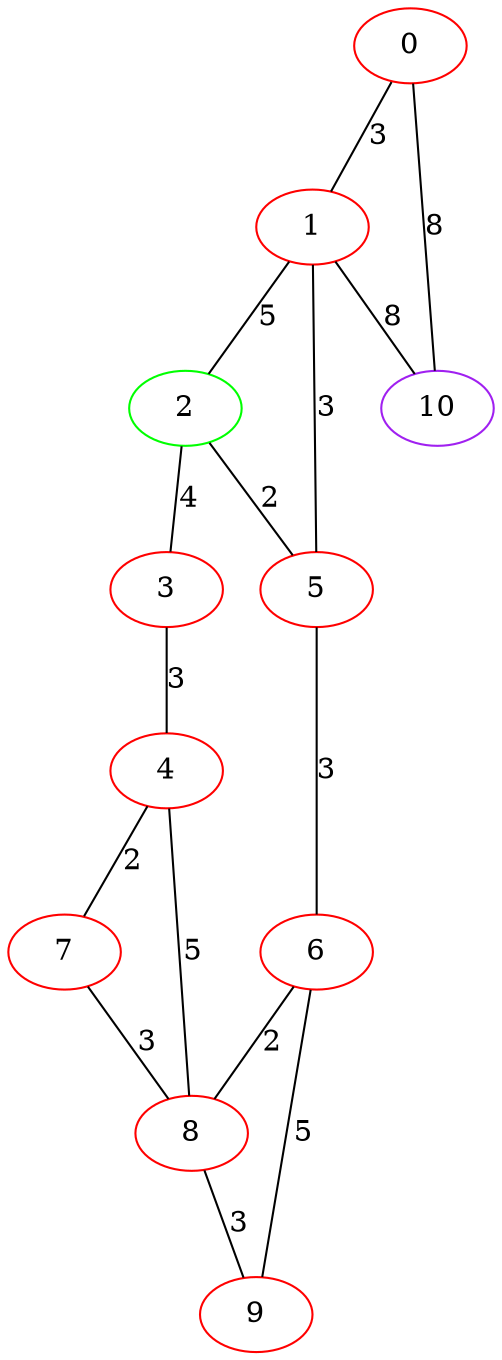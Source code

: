 graph "" {
0 [color=red, weight=1];
1 [color=red, weight=1];
2 [color=green, weight=2];
3 [color=red, weight=1];
4 [color=red, weight=1];
5 [color=red, weight=1];
6 [color=red, weight=1];
7 [color=red, weight=1];
8 [color=red, weight=1];
9 [color=red, weight=1];
10 [color=purple, weight=4];
0 -- 1  [key=0, label=3];
0 -- 10  [key=0, label=8];
1 -- 2  [key=0, label=5];
1 -- 10  [key=0, label=8];
1 -- 5  [key=0, label=3];
2 -- 3  [key=0, label=4];
2 -- 5  [key=0, label=2];
3 -- 4  [key=0, label=3];
4 -- 8  [key=0, label=5];
4 -- 7  [key=0, label=2];
5 -- 6  [key=0, label=3];
6 -- 8  [key=0, label=2];
6 -- 9  [key=0, label=5];
7 -- 8  [key=0, label=3];
8 -- 9  [key=0, label=3];
}
